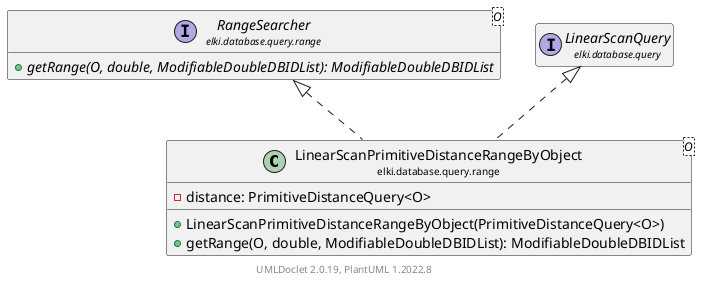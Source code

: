 @startuml
    remove .*\.(Instance|Par|Parameterizer|Factory)$
    set namespaceSeparator none
    hide empty fields
    hide empty methods

    class "<size:14>LinearScanPrimitiveDistanceRangeByObject\n<size:10>elki.database.query.range" as elki.database.query.range.LinearScanPrimitiveDistanceRangeByObject<O> [[LinearScanPrimitiveDistanceRangeByObject.html]] {
        -distance: PrimitiveDistanceQuery<O>
        +LinearScanPrimitiveDistanceRangeByObject(PrimitiveDistanceQuery<O>)
        +getRange(O, double, ModifiableDoubleDBIDList): ModifiableDoubleDBIDList
    }

    interface "<size:14>RangeSearcher\n<size:10>elki.database.query.range" as elki.database.query.range.RangeSearcher<O> [[RangeSearcher.html]] {
        {abstract} +getRange(O, double, ModifiableDoubleDBIDList): ModifiableDoubleDBIDList
    }
    interface "<size:14>LinearScanQuery\n<size:10>elki.database.query" as elki.database.query.LinearScanQuery [[../LinearScanQuery.html]]

    elki.database.query.range.RangeSearcher <|.. elki.database.query.range.LinearScanPrimitiveDistanceRangeByObject
    elki.database.query.LinearScanQuery <|.. elki.database.query.range.LinearScanPrimitiveDistanceRangeByObject

    center footer UMLDoclet 2.0.19, PlantUML 1.2022.8
@enduml
